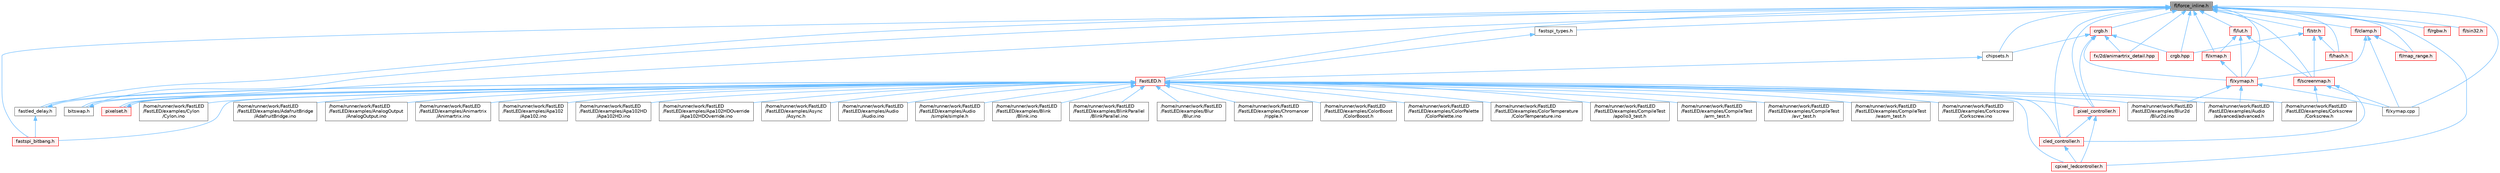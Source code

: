 digraph "fl/force_inline.h"
{
 // INTERACTIVE_SVG=YES
 // LATEX_PDF_SIZE
  bgcolor="transparent";
  edge [fontname=Helvetica,fontsize=10,labelfontname=Helvetica,labelfontsize=10];
  node [fontname=Helvetica,fontsize=10,shape=box,height=0.2,width=0.4];
  Node1 [id="Node000001",label="fl/force_inline.h",height=0.2,width=0.4,color="gray40", fillcolor="grey60", style="filled", fontcolor="black",tooltip=" "];
  Node1 -> Node2 [id="edge1_Node000001_Node000002",dir="back",color="steelblue1",style="solid",tooltip=" "];
  Node2 [id="Node000002",label="FastLED.h",height=0.2,width=0.4,color="red", fillcolor="#FFF0F0", style="filled",URL="$db/d97/_fast_l_e_d_8h.html",tooltip="central include file for FastLED, defines the CFastLED class/object"];
  Node2 -> Node3 [id="edge2_Node000002_Node000003",dir="back",color="steelblue1",style="solid",tooltip=" "];
  Node3 [id="Node000003",label="/home/runner/work/FastLED\l/FastLED/examples/AdafruitBridge\l/AdafruitBridge.ino",height=0.2,width=0.4,color="grey40", fillcolor="white", style="filled",URL="$d8/d21/_adafruit_bridge_8ino.html",tooltip=" "];
  Node2 -> Node4 [id="edge3_Node000002_Node000004",dir="back",color="steelblue1",style="solid",tooltip=" "];
  Node4 [id="Node000004",label="/home/runner/work/FastLED\l/FastLED/examples/AnalogOutput\l/AnalogOutput.ino",height=0.2,width=0.4,color="grey40", fillcolor="white", style="filled",URL="$d5/d17/_analog_output_8ino.html",tooltip="Demonstrates how to use FastLED color functions even without a \"pixel-addressible\" smart LED strip."];
  Node2 -> Node5 [id="edge4_Node000002_Node000005",dir="back",color="steelblue1",style="solid",tooltip=" "];
  Node5 [id="Node000005",label="/home/runner/work/FastLED\l/FastLED/examples/Animartrix\l/Animartrix.ino",height=0.2,width=0.4,color="grey40", fillcolor="white", style="filled",URL="$d6/d05/_animartrix_8ino.html",tooltip="Demo of the Animatrix effects."];
  Node2 -> Node6 [id="edge5_Node000002_Node000006",dir="back",color="steelblue1",style="solid",tooltip=" "];
  Node6 [id="Node000006",label="/home/runner/work/FastLED\l/FastLED/examples/Apa102\l/Apa102.ino",height=0.2,width=0.4,color="grey40", fillcolor="white", style="filled",URL="$dd/d0f/_apa102_8ino.html",tooltip=" "];
  Node2 -> Node7 [id="edge6_Node000002_Node000007",dir="back",color="steelblue1",style="solid",tooltip=" "];
  Node7 [id="Node000007",label="/home/runner/work/FastLED\l/FastLED/examples/Apa102HD\l/Apa102HD.ino",height=0.2,width=0.4,color="grey40", fillcolor="white", style="filled",URL="$d1/d75/_apa102_h_d_8ino.html",tooltip="Example showing how to use the APA102HD gamma correction."];
  Node2 -> Node8 [id="edge7_Node000002_Node000008",dir="back",color="steelblue1",style="solid",tooltip=" "];
  Node8 [id="Node000008",label="/home/runner/work/FastLED\l/FastLED/examples/Apa102HDOverride\l/Apa102HDOverride.ino",height=0.2,width=0.4,color="grey40", fillcolor="white", style="filled",URL="$d3/d6e/_apa102_h_d_override_8ino.html",tooltip=" "];
  Node2 -> Node9 [id="edge8_Node000002_Node000009",dir="back",color="steelblue1",style="solid",tooltip=" "];
  Node9 [id="Node000009",label="/home/runner/work/FastLED\l/FastLED/examples/Async\l/Async.h",height=0.2,width=0.4,color="grey40", fillcolor="white", style="filled",URL="$d5/d1b/examples_2_async_2async_8h.html",tooltip=" "];
  Node2 -> Node10 [id="edge9_Node000002_Node000010",dir="back",color="steelblue1",style="solid",tooltip=" "];
  Node10 [id="Node000010",label="/home/runner/work/FastLED\l/FastLED/examples/Audio\l/Audio.ino",height=0.2,width=0.4,color="grey40", fillcolor="white", style="filled",URL="$dc/d5d/_audio_8ino.html",tooltip="Audio visualization example with XY mapping."];
  Node2 -> Node11 [id="edge10_Node000002_Node000011",dir="back",color="steelblue1",style="solid",tooltip=" "];
  Node11 [id="Node000011",label="/home/runner/work/FastLED\l/FastLED/examples/Audio\l/advanced/advanced.h",height=0.2,width=0.4,color="grey40", fillcolor="white", style="filled",URL="$da/dc7/advanced_8h.html",tooltip=" "];
  Node2 -> Node12 [id="edge11_Node000002_Node000012",dir="back",color="steelblue1",style="solid",tooltip=" "];
  Node12 [id="Node000012",label="/home/runner/work/FastLED\l/FastLED/examples/Audio\l/simple/simple.h",height=0.2,width=0.4,color="grey40", fillcolor="white", style="filled",URL="$db/d49/_audio_2simple_2simple_8h.html",tooltip=" "];
  Node2 -> Node13 [id="edge12_Node000002_Node000013",dir="back",color="steelblue1",style="solid",tooltip=" "];
  Node13 [id="Node000013",label="/home/runner/work/FastLED\l/FastLED/examples/Blink\l/Blink.ino",height=0.2,width=0.4,color="grey40", fillcolor="white", style="filled",URL="$d0/dc3/_blink_8ino.html",tooltip="Blink the first LED of an LED strip."];
  Node2 -> Node14 [id="edge13_Node000002_Node000014",dir="back",color="steelblue1",style="solid",tooltip=" "];
  Node14 [id="Node000014",label="/home/runner/work/FastLED\l/FastLED/examples/BlinkParallel\l/BlinkParallel.ino",height=0.2,width=0.4,color="grey40", fillcolor="white", style="filled",URL="$d5/d4d/_blink_parallel_8ino.html",tooltip="Shows parallel usage of WS2812 strips."];
  Node2 -> Node15 [id="edge14_Node000002_Node000015",dir="back",color="steelblue1",style="solid",tooltip=" "];
  Node15 [id="Node000015",label="/home/runner/work/FastLED\l/FastLED/examples/Blur\l/Blur.ino",height=0.2,width=0.4,color="grey40", fillcolor="white", style="filled",URL="$d4/d0c/_blur_8ino.html",tooltip=" "];
  Node2 -> Node16 [id="edge15_Node000002_Node000016",dir="back",color="steelblue1",style="solid",tooltip=" "];
  Node16 [id="Node000016",label="/home/runner/work/FastLED\l/FastLED/examples/Blur2d\l/Blur2d.ino",height=0.2,width=0.4,color="grey40", fillcolor="white", style="filled",URL="$df/d42/_blur2d_8ino.html",tooltip="Demonstrates 2D blur effects on LED matrix."];
  Node2 -> Node17 [id="edge16_Node000002_Node000017",dir="back",color="steelblue1",style="solid",tooltip=" "];
  Node17 [id="Node000017",label="/home/runner/work/FastLED\l/FastLED/examples/Chromancer\l/ripple.h",height=0.2,width=0.4,color="grey40", fillcolor="white", style="filled",URL="$de/de3/ripple_8h.html",tooltip=" "];
  Node2 -> Node18 [id="edge17_Node000002_Node000018",dir="back",color="steelblue1",style="solid",tooltip=" "];
  Node18 [id="Node000018",label="/home/runner/work/FastLED\l/FastLED/examples/ColorBoost\l/ColorBoost.h",height=0.2,width=0.4,color="grey40", fillcolor="white", style="filled",URL="$db/df4/_color_boost_8h.html",tooltip=" "];
  Node2 -> Node19 [id="edge18_Node000002_Node000019",dir="back",color="steelblue1",style="solid",tooltip=" "];
  Node19 [id="Node000019",label="/home/runner/work/FastLED\l/FastLED/examples/ColorPalette\l/ColorPalette.ino",height=0.2,width=0.4,color="grey40", fillcolor="white", style="filled",URL="$d1/dc5/_color_palette_8ino.html",tooltip="Demonstrates how to use ColorPalettes."];
  Node2 -> Node20 [id="edge19_Node000002_Node000020",dir="back",color="steelblue1",style="solid",tooltip=" "];
  Node20 [id="Node000020",label="/home/runner/work/FastLED\l/FastLED/examples/ColorTemperature\l/ColorTemperature.ino",height=0.2,width=0.4,color="grey40", fillcolor="white", style="filled",URL="$d7/d22/_color_temperature_8ino.html",tooltip="Demonstrates how to use ColorTemperature based color correction."];
  Node2 -> Node21 [id="edge20_Node000002_Node000021",dir="back",color="steelblue1",style="solid",tooltip=" "];
  Node21 [id="Node000021",label="/home/runner/work/FastLED\l/FastLED/examples/CompileTest\l/apollo3_test.h",height=0.2,width=0.4,color="grey40", fillcolor="white", style="filled",URL="$d7/dd7/apollo3__test_8h.html",tooltip=" "];
  Node2 -> Node22 [id="edge21_Node000002_Node000022",dir="back",color="steelblue1",style="solid",tooltip=" "];
  Node22 [id="Node000022",label="/home/runner/work/FastLED\l/FastLED/examples/CompileTest\l/arm_test.h",height=0.2,width=0.4,color="grey40", fillcolor="white", style="filled",URL="$db/d21/arm__test_8h.html",tooltip=" "];
  Node2 -> Node23 [id="edge22_Node000002_Node000023",dir="back",color="steelblue1",style="solid",tooltip=" "];
  Node23 [id="Node000023",label="/home/runner/work/FastLED\l/FastLED/examples/CompileTest\l/avr_test.h",height=0.2,width=0.4,color="grey40", fillcolor="white", style="filled",URL="$df/d84/avr__test_8h.html",tooltip=" "];
  Node2 -> Node24 [id="edge23_Node000002_Node000024",dir="back",color="steelblue1",style="solid",tooltip=" "];
  Node24 [id="Node000024",label="/home/runner/work/FastLED\l/FastLED/examples/CompileTest\l/wasm_test.h",height=0.2,width=0.4,color="grey40", fillcolor="white", style="filled",URL="$d1/dda/wasm__test_8h.html",tooltip=" "];
  Node2 -> Node25 [id="edge24_Node000002_Node000025",dir="back",color="steelblue1",style="solid",tooltip=" "];
  Node25 [id="Node000025",label="/home/runner/work/FastLED\l/FastLED/examples/Corkscrew\l/Corkscrew.h",height=0.2,width=0.4,color="grey40", fillcolor="white", style="filled",URL="$df/d40/examples_2_corkscrew_2corkscrew_8h.html",tooltip=" "];
  Node2 -> Node26 [id="edge25_Node000002_Node000026",dir="back",color="steelblue1",style="solid",tooltip=" "];
  Node26 [id="Node000026",label="/home/runner/work/FastLED\l/FastLED/examples/Corkscrew\l/Corkscrew.ino",height=0.2,width=0.4,color="grey40", fillcolor="white", style="filled",URL="$d7/de3/_corkscrew_8ino.html",tooltip=" "];
  Node2 -> Node27 [id="edge26_Node000002_Node000027",dir="back",color="steelblue1",style="solid",tooltip=" "];
  Node27 [id="Node000027",label="/home/runner/work/FastLED\l/FastLED/examples/Cylon\l/Cylon.ino",height=0.2,width=0.4,color="grey40", fillcolor="white", style="filled",URL="$d8/d97/_cylon_8ino.html",tooltip="An animation that moves a single LED back and forth as the entire strip changes."];
  Node2 -> Node101 [id="edge27_Node000002_Node000101",dir="back",color="steelblue1",style="solid",tooltip=" "];
  Node101 [id="Node000101",label="bitswap.h",height=0.2,width=0.4,color="grey40", fillcolor="white", style="filled",URL="$de/ded/bitswap_8h.html",tooltip="Functions for doing a rotation of bits/bytes used by parallel output."];
  Node101 -> Node2 [id="edge28_Node000101_Node000002",dir="back",color="steelblue1",style="solid",tooltip=" "];
  Node2 -> Node103 [id="edge29_Node000002_Node000103",dir="back",color="steelblue1",style="solid",tooltip=" "];
  Node103 [id="Node000103",label="cled_controller.h",height=0.2,width=0.4,color="red", fillcolor="#FFF0F0", style="filled",URL="$db/d6d/cled__controller_8h.html",tooltip="base definitions used by led controllers for writing out led data"];
  Node103 -> Node104 [id="edge30_Node000103_Node000104",dir="back",color="steelblue1",style="solid",tooltip=" "];
  Node104 [id="Node000104",label="cpixel_ledcontroller.h",height=0.2,width=0.4,color="red", fillcolor="#FFF0F0", style="filled",URL="$d9/d57/cpixel__ledcontroller_8h.html",tooltip="defines the templated version of the CLEDController class"];
  Node2 -> Node104 [id="edge31_Node000002_Node000104",dir="back",color="steelblue1",style="solid",tooltip=" "];
  Node2 -> Node111 [id="edge32_Node000002_Node000111",dir="back",color="steelblue1",style="solid",tooltip=" "];
  Node111 [id="Node000111",label="fastled_delay.h",height=0.2,width=0.4,color="grey40", fillcolor="white", style="filled",URL="$d0/da8/fastled__delay_8h.html",tooltip="Utility functions and classes for managing delay cycles."];
  Node111 -> Node2 [id="edge33_Node000111_Node000002",dir="back",color="steelblue1",style="solid",tooltip=" "];
  Node111 -> Node112 [id="edge34_Node000111_Node000112",dir="back",color="steelblue1",style="solid",tooltip=" "];
  Node112 [id="Node000112",label="fastspi_bitbang.h",height=0.2,width=0.4,color="red", fillcolor="#FFF0F0", style="filled",URL="$d9/d8d/fastspi__bitbang_8h.html",tooltip="Software SPI (aka bit-banging) support."];
  Node2 -> Node112 [id="edge35_Node000002_Node000112",dir="back",color="steelblue1",style="solid",tooltip=" "];
  Node2 -> Node147 [id="edge36_Node000002_Node000147",dir="back",color="steelblue1",style="solid",tooltip=" "];
  Node147 [id="Node000147",label="pixel_controller.h",height=0.2,width=0.4,color="red", fillcolor="#FFF0F0", style="filled",URL="$d5/d4d/pixel__controller_8h.html",tooltip="Low level pixel data writing class."];
  Node147 -> Node103 [id="edge37_Node000147_Node000103",dir="back",color="steelblue1",style="solid",tooltip=" "];
  Node147 -> Node104 [id="edge38_Node000147_Node000104",dir="back",color="steelblue1",style="solid",tooltip=" "];
  Node2 -> Node149 [id="edge39_Node000002_Node000149",dir="back",color="steelblue1",style="solid",tooltip=" "];
  Node149 [id="Node000149",label="pixelset.h",height=0.2,width=0.4,color="red", fillcolor="#FFF0F0", style="filled",URL="$d4/d46/pixelset_8h.html",tooltip="Declares classes for managing logical groups of LEDs."];
  Node149 -> Node2 [id="edge40_Node000149_Node000002",dir="back",color="steelblue1",style="solid",tooltip=" "];
  Node1 -> Node101 [id="edge41_Node000001_Node000101",dir="back",color="steelblue1",style="solid",tooltip=" "];
  Node1 -> Node143 [id="edge42_Node000001_Node000143",dir="back",color="steelblue1",style="solid",tooltip=" "];
  Node143 [id="Node000143",label="chipsets.h",height=0.2,width=0.4,color="grey40", fillcolor="white", style="filled",URL="$db/d66/chipsets_8h.html",tooltip="Contains the bulk of the definitions for the various LED chipsets supported."];
  Node143 -> Node2 [id="edge43_Node000143_Node000002",dir="back",color="steelblue1",style="solid",tooltip=" "];
  Node1 -> Node103 [id="edge44_Node000001_Node000103",dir="back",color="steelblue1",style="solid",tooltip=" "];
  Node1 -> Node104 [id="edge45_Node000001_Node000104",dir="back",color="steelblue1",style="solid",tooltip=" "];
  Node1 -> Node158 [id="edge46_Node000001_Node000158",dir="back",color="steelblue1",style="solid",tooltip=" "];
  Node158 [id="Node000158",label="crgb.h",height=0.2,width=0.4,color="red", fillcolor="#FFF0F0", style="filled",URL="$db/dd1/crgb_8h.html",tooltip="Defines the red, green, and blue (RGB) pixel struct."];
  Node158 -> Node143 [id="edge47_Node000158_Node000143",dir="back",color="steelblue1",style="solid",tooltip=" "];
  Node158 -> Node141 [id="edge48_Node000158_Node000141",dir="back",color="steelblue1",style="solid",tooltip=" "];
  Node141 [id="Node000141",label="crgb.hpp",height=0.2,width=0.4,color="red", fillcolor="#FFF0F0", style="filled",URL="$d0/d4b/crgb_8hpp.html",tooltip="Defines utility functions for the red, green, and blue (RGB) pixel struct."];
  Node158 -> Node266 [id="edge49_Node000158_Node000266",dir="back",color="steelblue1",style="solid",tooltip=" "];
  Node266 [id="Node000266",label="fl/xymap.h",height=0.2,width=0.4,color="red", fillcolor="#FFF0F0", style="filled",URL="$da/d61/xymap_8h.html",tooltip=" "];
  Node266 -> Node11 [id="edge50_Node000266_Node000011",dir="back",color="steelblue1",style="solid",tooltip=" "];
  Node266 -> Node16 [id="edge51_Node000266_Node000016",dir="back",color="steelblue1",style="solid",tooltip=" "];
  Node266 -> Node239 [id="edge52_Node000266_Node000239",dir="back",color="steelblue1",style="solid",tooltip=" "];
  Node239 [id="Node000239",label="fl/xymap.cpp",height=0.2,width=0.4,color="grey40", fillcolor="white", style="filled",URL="$d7/d09/xymap_8cpp.html",tooltip=" "];
  Node158 -> Node275 [id="edge53_Node000158_Node000275",dir="back",color="steelblue1",style="solid",tooltip=" "];
  Node275 [id="Node000275",label="fx/2d/animartrix_detail.hpp",height=0.2,width=0.4,color="red", fillcolor="#FFF0F0", style="filled",URL="$d3/d3b/animartrix__detail_8hpp.html",tooltip=" "];
  Node158 -> Node147 [id="edge54_Node000158_Node000147",dir="back",color="steelblue1",style="solid",tooltip=" "];
  Node1 -> Node141 [id="edge55_Node000001_Node000141",dir="back",color="steelblue1",style="solid",tooltip=" "];
  Node1 -> Node111 [id="edge56_Node000001_Node000111",dir="back",color="steelblue1",style="solid",tooltip=" "];
  Node1 -> Node112 [id="edge57_Node000001_Node000112",dir="back",color="steelblue1",style="solid",tooltip=" "];
  Node1 -> Node285 [id="edge58_Node000001_Node000285",dir="back",color="steelblue1",style="solid",tooltip=" "];
  Node285 [id="Node000285",label="fastspi_types.h",height=0.2,width=0.4,color="grey40", fillcolor="white", style="filled",URL="$d2/ddb/fastspi__types_8h.html",tooltip="Data types and constants used by SPI interfaces."];
  Node285 -> Node2 [id="edge59_Node000285_Node000002",dir="back",color="steelblue1",style="solid",tooltip=" "];
  Node1 -> Node286 [id="edge60_Node000001_Node000286",dir="back",color="steelblue1",style="solid",tooltip=" "];
  Node286 [id="Node000286",label="fl/clamp.h",height=0.2,width=0.4,color="red", fillcolor="#FFF0F0", style="filled",URL="$d6/dd3/clamp_8h.html",tooltip=" "];
  Node286 -> Node287 [id="edge61_Node000286_Node000287",dir="back",color="steelblue1",style="solid",tooltip=" "];
  Node287 [id="Node000287",label="fl/map_range.h",height=0.2,width=0.4,color="red", fillcolor="#FFF0F0", style="filled",URL="$d1/d47/map__range_8h.html",tooltip=" "];
  Node286 -> Node239 [id="edge62_Node000286_Node000239",dir="back",color="steelblue1",style="solid",tooltip=" "];
  Node286 -> Node266 [id="edge63_Node000286_Node000266",dir="back",color="steelblue1",style="solid",tooltip=" "];
  Node1 -> Node306 [id="edge64_Node000001_Node000306",dir="back",color="steelblue1",style="solid",tooltip=" "];
  Node306 [id="Node000306",label="fl/hash.h",height=0.2,width=0.4,color="red", fillcolor="#FFF0F0", style="filled",URL="$db/dfb/hash_8h.html",tooltip=" "];
  Node1 -> Node292 [id="edge65_Node000001_Node000292",dir="back",color="steelblue1",style="solid",tooltip=" "];
  Node292 [id="Node000292",label="fl/lut.h",height=0.2,width=0.4,color="red", fillcolor="#FFF0F0", style="filled",URL="$db/d54/lut_8h.html",tooltip=" "];
  Node292 -> Node228 [id="edge66_Node000292_Node000228",dir="back",color="steelblue1",style="solid",tooltip=" "];
  Node228 [id="Node000228",label="fl/screenmap.h",height=0.2,width=0.4,color="red", fillcolor="#FFF0F0", style="filled",URL="$d7/d97/screenmap_8h.html",tooltip=" "];
  Node228 -> Node25 [id="edge67_Node000228_Node000025",dir="back",color="steelblue1",style="solid",tooltip=" "];
  Node228 -> Node103 [id="edge68_Node000228_Node000103",dir="back",color="steelblue1",style="solid",tooltip=" "];
  Node228 -> Node239 [id="edge69_Node000228_Node000239",dir="back",color="steelblue1",style="solid",tooltip=" "];
  Node292 -> Node293 [id="edge70_Node000292_Node000293",dir="back",color="steelblue1",style="solid",tooltip=" "];
  Node293 [id="Node000293",label="fl/xmap.h",height=0.2,width=0.4,color="red", fillcolor="#FFF0F0", style="filled",URL="$dd/dcc/xmap_8h.html",tooltip=" "];
  Node293 -> Node266 [id="edge71_Node000293_Node000266",dir="back",color="steelblue1",style="solid",tooltip=" "];
  Node292 -> Node266 [id="edge72_Node000292_Node000266",dir="back",color="steelblue1",style="solid",tooltip=" "];
  Node1 -> Node287 [id="edge73_Node000001_Node000287",dir="back",color="steelblue1",style="solid",tooltip=" "];
  Node1 -> Node369 [id="edge74_Node000001_Node000369",dir="back",color="steelblue1",style="solid",tooltip=" "];
  Node369 [id="Node000369",label="fl/rgbw.h",height=0.2,width=0.4,color="red", fillcolor="#FFF0F0", style="filled",URL="$d6/d0a/fl_2rgbw_8h.html",tooltip="Functions for red, green, blue, white (RGBW) output."];
  Node1 -> Node228 [id="edge75_Node000001_Node000228",dir="back",color="steelblue1",style="solid",tooltip=" "];
  Node1 -> Node371 [id="edge76_Node000001_Node000371",dir="back",color="steelblue1",style="solid",tooltip=" "];
  Node371 [id="Node000371",label="fl/sin32.h",height=0.2,width=0.4,color="red", fillcolor="#FFF0F0", style="filled",URL="$d3/d84/sin32_8h.html",tooltip=" "];
  Node1 -> Node305 [id="edge77_Node000001_Node000305",dir="back",color="steelblue1",style="solid",tooltip=" "];
  Node305 [id="Node000305",label="fl/str.h",height=0.2,width=0.4,color="red", fillcolor="#FFF0F0", style="filled",URL="$d1/d93/str_8h.html",tooltip=" "];
  Node305 -> Node141 [id="edge78_Node000305_Node000141",dir="back",color="steelblue1",style="solid",tooltip=" "];
  Node305 -> Node306 [id="edge79_Node000305_Node000306",dir="back",color="steelblue1",style="solid",tooltip=" "];
  Node305 -> Node228 [id="edge80_Node000305_Node000228",dir="back",color="steelblue1",style="solid",tooltip=" "];
  Node1 -> Node293 [id="edge81_Node000001_Node000293",dir="back",color="steelblue1",style="solid",tooltip=" "];
  Node1 -> Node239 [id="edge82_Node000001_Node000239",dir="back",color="steelblue1",style="solid",tooltip=" "];
  Node1 -> Node266 [id="edge83_Node000001_Node000266",dir="back",color="steelblue1",style="solid",tooltip=" "];
  Node1 -> Node275 [id="edge84_Node000001_Node000275",dir="back",color="steelblue1",style="solid",tooltip=" "];
  Node1 -> Node147 [id="edge85_Node000001_Node000147",dir="back",color="steelblue1",style="solid",tooltip=" "];
  Node1 -> Node149 [id="edge86_Node000001_Node000149",dir="back",color="steelblue1",style="solid",tooltip=" "];
}
